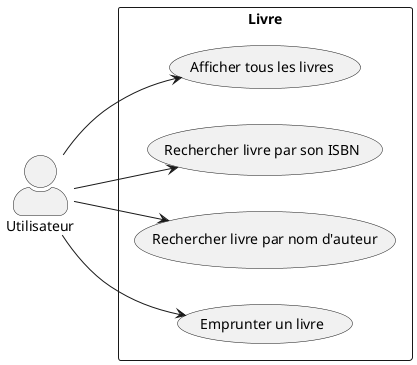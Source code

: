 @startuml
skinparam actorStyle awesome
left to right direction
actor "Utilisateur" as U
rectangle Livre{
   usecase "Afficher tous les livres" as UC1
   usecase "Rechercher livre par son ISBN" as UC2
   usecase "Rechercher livre par nom d'auteur" as UC3
   usecase "Emprunter un livre" as UC4
   }

U --> UC1
U --> UC2
U --> UC3
U --> UC4

@enduml